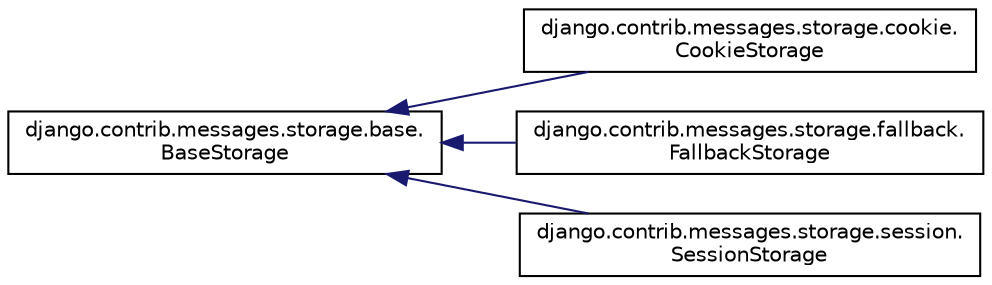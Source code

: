 digraph "Graphical Class Hierarchy"
{
 // LATEX_PDF_SIZE
  edge [fontname="Helvetica",fontsize="10",labelfontname="Helvetica",labelfontsize="10"];
  node [fontname="Helvetica",fontsize="10",shape=record];
  rankdir="LR";
  Node0 [label="django.contrib.messages.storage.base.\lBaseStorage",height=0.2,width=0.4,color="black", fillcolor="white", style="filled",URL="$dc/dc3/classdjango_1_1contrib_1_1messages_1_1storage_1_1base_1_1_base_storage.html",tooltip=" "];
  Node0 -> Node1 [dir="back",color="midnightblue",fontsize="10",style="solid",fontname="Helvetica"];
  Node1 [label="django.contrib.messages.storage.cookie.\lCookieStorage",height=0.2,width=0.4,color="black", fillcolor="white", style="filled",URL="$d2/dd6/classdjango_1_1contrib_1_1messages_1_1storage_1_1cookie_1_1_cookie_storage.html",tooltip=" "];
  Node0 -> Node2 [dir="back",color="midnightblue",fontsize="10",style="solid",fontname="Helvetica"];
  Node2 [label="django.contrib.messages.storage.fallback.\lFallbackStorage",height=0.2,width=0.4,color="black", fillcolor="white", style="filled",URL="$d4/dcf/classdjango_1_1contrib_1_1messages_1_1storage_1_1fallback_1_1_fallback_storage.html",tooltip=" "];
  Node0 -> Node3 [dir="back",color="midnightblue",fontsize="10",style="solid",fontname="Helvetica"];
  Node3 [label="django.contrib.messages.storage.session.\lSessionStorage",height=0.2,width=0.4,color="black", fillcolor="white", style="filled",URL="$db/d1e/classdjango_1_1contrib_1_1messages_1_1storage_1_1session_1_1_session_storage.html",tooltip=" "];
}
